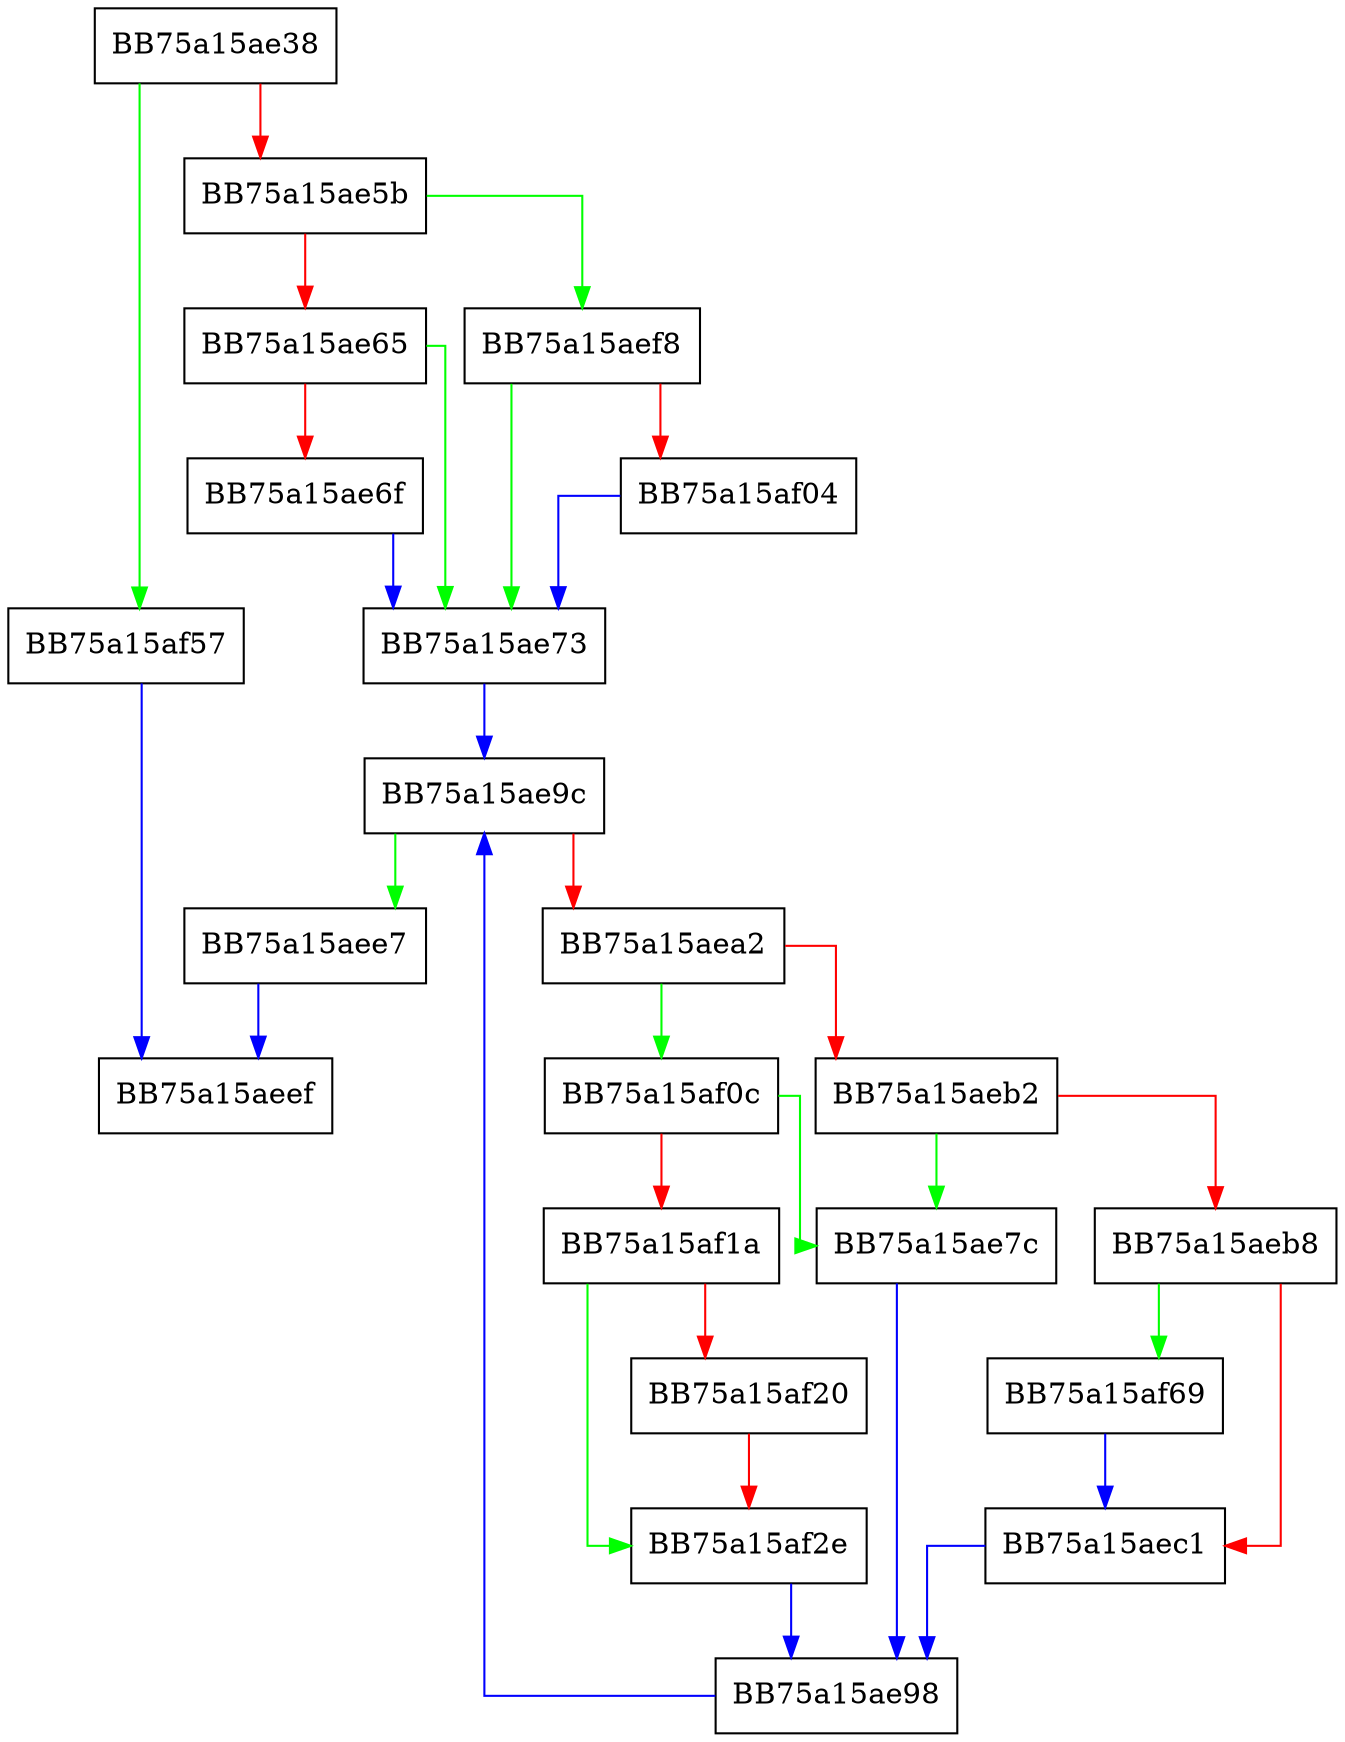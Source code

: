 digraph _Insert_node {
  node [shape="box"];
  graph [splines=ortho];
  BB75a15ae38 -> BB75a15af57 [color="green"];
  BB75a15ae38 -> BB75a15ae5b [color="red"];
  BB75a15ae5b -> BB75a15aef8 [color="green"];
  BB75a15ae5b -> BB75a15ae65 [color="red"];
  BB75a15ae65 -> BB75a15ae73 [color="green"];
  BB75a15ae65 -> BB75a15ae6f [color="red"];
  BB75a15ae6f -> BB75a15ae73 [color="blue"];
  BB75a15ae73 -> BB75a15ae9c [color="blue"];
  BB75a15ae7c -> BB75a15ae98 [color="blue"];
  BB75a15ae98 -> BB75a15ae9c [color="blue"];
  BB75a15ae9c -> BB75a15aee7 [color="green"];
  BB75a15ae9c -> BB75a15aea2 [color="red"];
  BB75a15aea2 -> BB75a15af0c [color="green"];
  BB75a15aea2 -> BB75a15aeb2 [color="red"];
  BB75a15aeb2 -> BB75a15ae7c [color="green"];
  BB75a15aeb2 -> BB75a15aeb8 [color="red"];
  BB75a15aeb8 -> BB75a15af69 [color="green"];
  BB75a15aeb8 -> BB75a15aec1 [color="red"];
  BB75a15aec1 -> BB75a15ae98 [color="blue"];
  BB75a15aee7 -> BB75a15aeef [color="blue"];
  BB75a15aef8 -> BB75a15ae73 [color="green"];
  BB75a15aef8 -> BB75a15af04 [color="red"];
  BB75a15af04 -> BB75a15ae73 [color="blue"];
  BB75a15af0c -> BB75a15ae7c [color="green"];
  BB75a15af0c -> BB75a15af1a [color="red"];
  BB75a15af1a -> BB75a15af2e [color="green"];
  BB75a15af1a -> BB75a15af20 [color="red"];
  BB75a15af20 -> BB75a15af2e [color="red"];
  BB75a15af2e -> BB75a15ae98 [color="blue"];
  BB75a15af57 -> BB75a15aeef [color="blue"];
  BB75a15af69 -> BB75a15aec1 [color="blue"];
}
